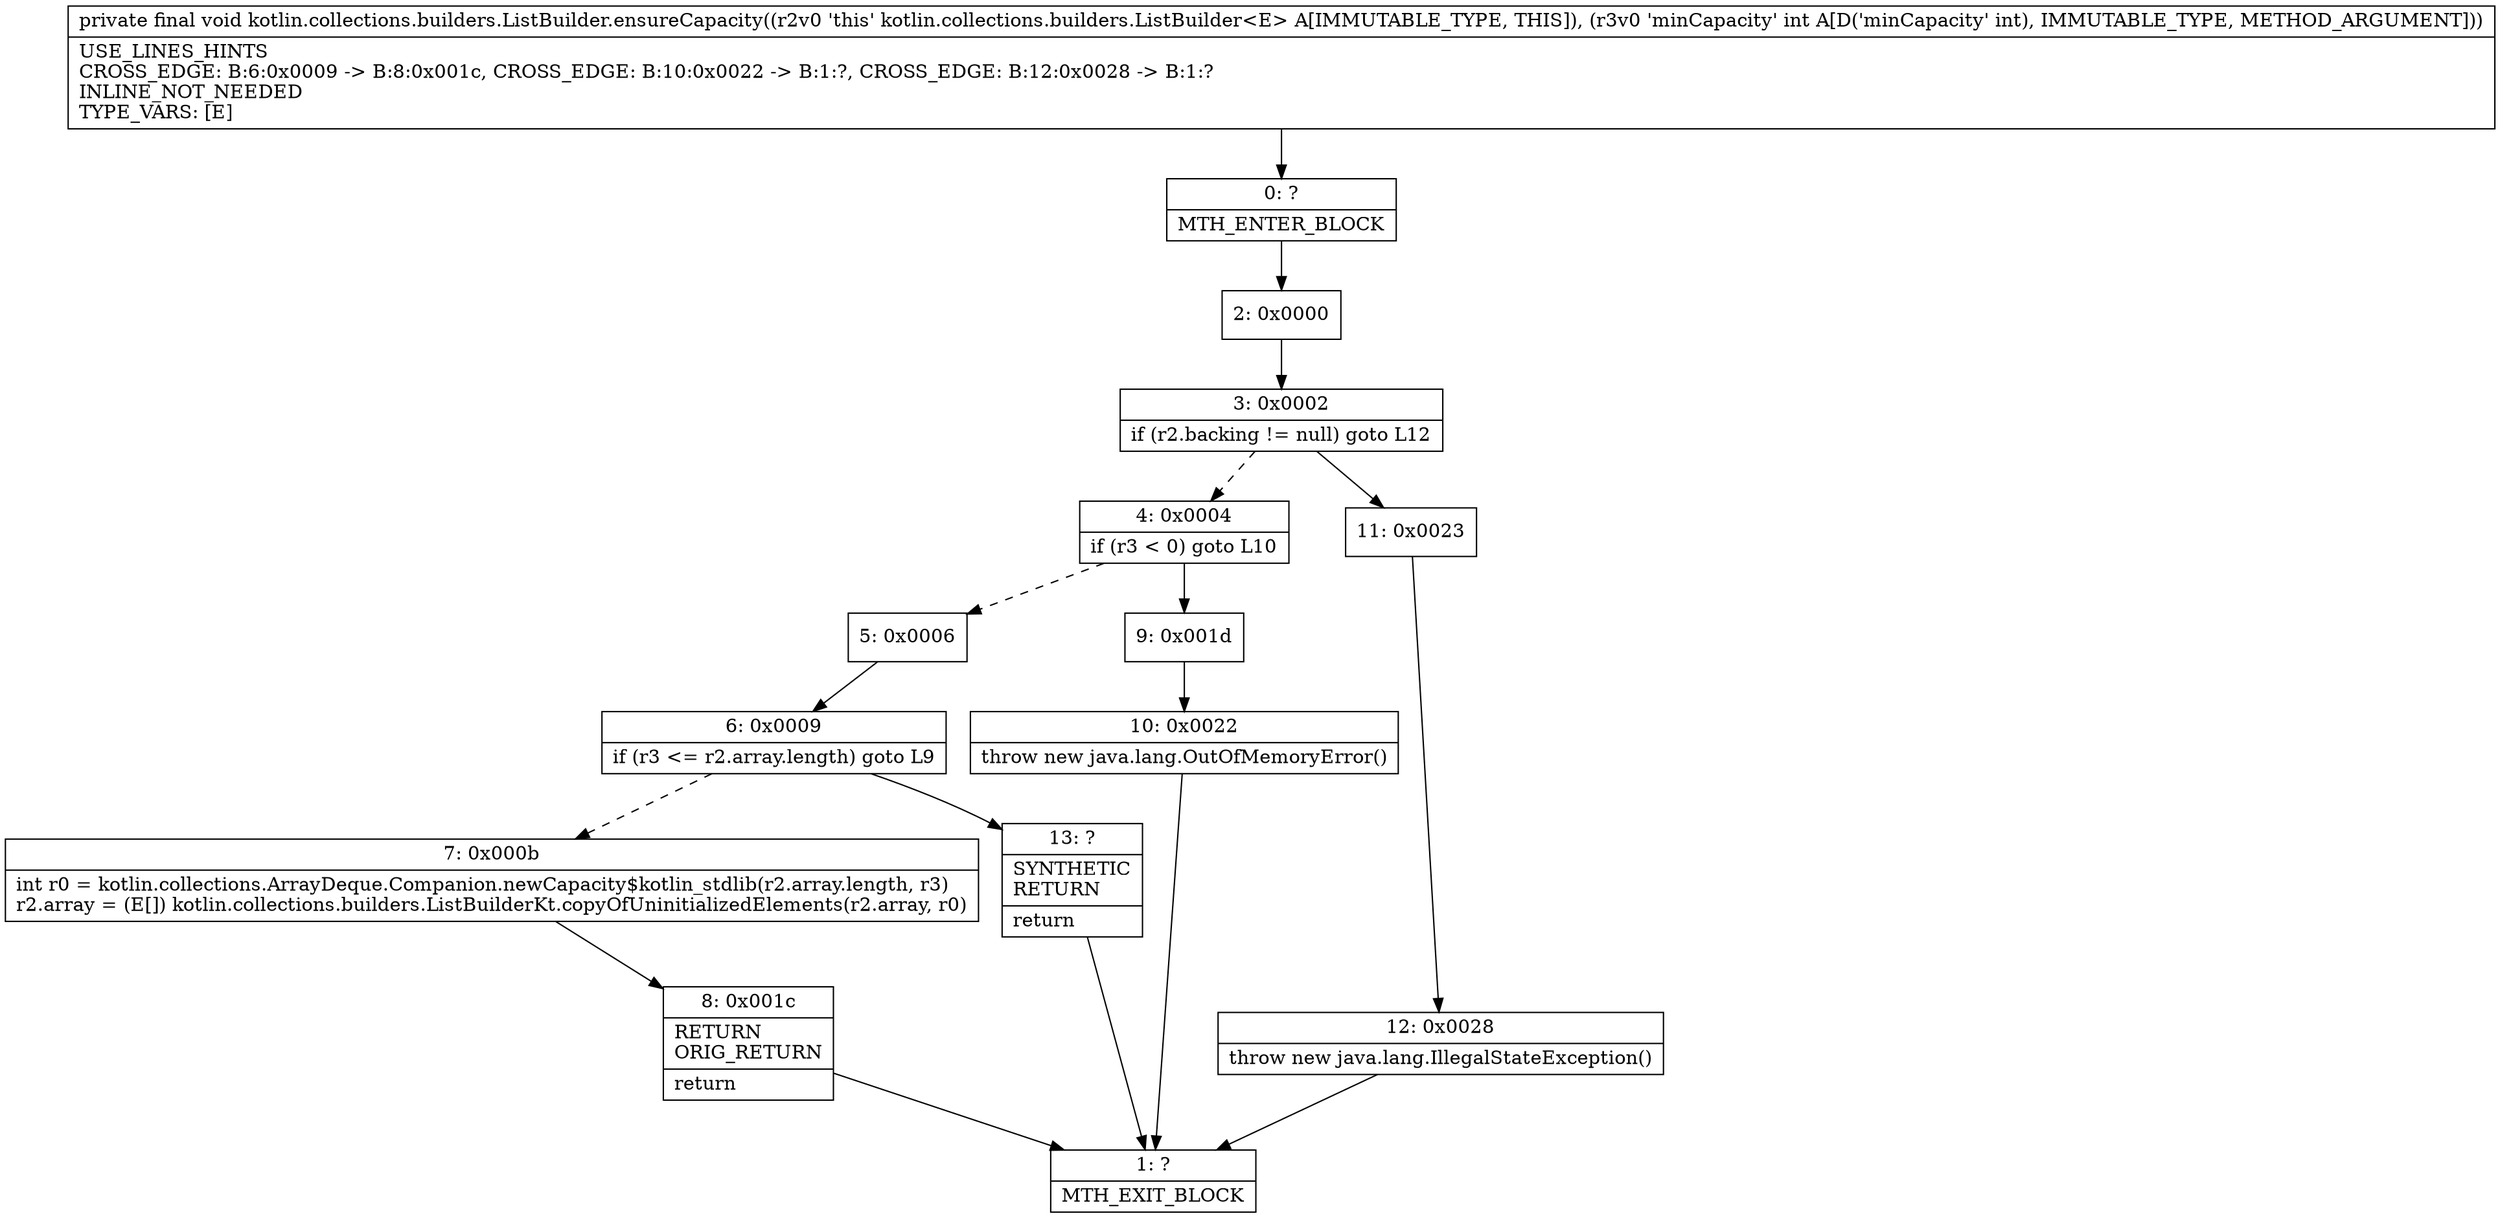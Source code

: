 digraph "CFG forkotlin.collections.builders.ListBuilder.ensureCapacity(I)V" {
Node_0 [shape=record,label="{0\:\ ?|MTH_ENTER_BLOCK\l}"];
Node_2 [shape=record,label="{2\:\ 0x0000}"];
Node_3 [shape=record,label="{3\:\ 0x0002|if (r2.backing != null) goto L12\l}"];
Node_4 [shape=record,label="{4\:\ 0x0004|if (r3 \< 0) goto L10\l}"];
Node_5 [shape=record,label="{5\:\ 0x0006}"];
Node_6 [shape=record,label="{6\:\ 0x0009|if (r3 \<= r2.array.length) goto L9\l}"];
Node_7 [shape=record,label="{7\:\ 0x000b|int r0 = kotlin.collections.ArrayDeque.Companion.newCapacity$kotlin_stdlib(r2.array.length, r3)\lr2.array = (E[]) kotlin.collections.builders.ListBuilderKt.copyOfUninitializedElements(r2.array, r0)\l}"];
Node_8 [shape=record,label="{8\:\ 0x001c|RETURN\lORIG_RETURN\l|return\l}"];
Node_1 [shape=record,label="{1\:\ ?|MTH_EXIT_BLOCK\l}"];
Node_13 [shape=record,label="{13\:\ ?|SYNTHETIC\lRETURN\l|return\l}"];
Node_9 [shape=record,label="{9\:\ 0x001d}"];
Node_10 [shape=record,label="{10\:\ 0x0022|throw new java.lang.OutOfMemoryError()\l}"];
Node_11 [shape=record,label="{11\:\ 0x0023}"];
Node_12 [shape=record,label="{12\:\ 0x0028|throw new java.lang.IllegalStateException()\l}"];
MethodNode[shape=record,label="{private final void kotlin.collections.builders.ListBuilder.ensureCapacity((r2v0 'this' kotlin.collections.builders.ListBuilder\<E\> A[IMMUTABLE_TYPE, THIS]), (r3v0 'minCapacity' int A[D('minCapacity' int), IMMUTABLE_TYPE, METHOD_ARGUMENT]))  | USE_LINES_HINTS\lCROSS_EDGE: B:6:0x0009 \-\> B:8:0x001c, CROSS_EDGE: B:10:0x0022 \-\> B:1:?, CROSS_EDGE: B:12:0x0028 \-\> B:1:?\lINLINE_NOT_NEEDED\lTYPE_VARS: [E]\l}"];
MethodNode -> Node_0;Node_0 -> Node_2;
Node_2 -> Node_3;
Node_3 -> Node_4[style=dashed];
Node_3 -> Node_11;
Node_4 -> Node_5[style=dashed];
Node_4 -> Node_9;
Node_5 -> Node_6;
Node_6 -> Node_7[style=dashed];
Node_6 -> Node_13;
Node_7 -> Node_8;
Node_8 -> Node_1;
Node_13 -> Node_1;
Node_9 -> Node_10;
Node_10 -> Node_1;
Node_11 -> Node_12;
Node_12 -> Node_1;
}

